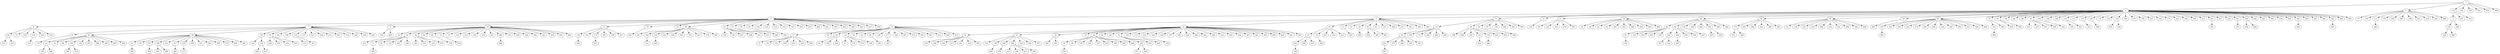 digraph {
  1 -> 3;
  1 -> 5;
  1 -> 174;
  1 -> 192;
  1 -> 233;
  1 -> 343;
  1 -> 378;
  1 -> 488;
  3 -> 0;
  3 -> 4;
  3 -> 9;
  3 -> 12;
  3 -> 21;
  3 -> 23;
  3 -> 26;
  3 -> 29;
  3 -> 34;
  3 -> 44;
  3 -> 45;
  3 -> 53;
  3 -> 65;
  3 -> 68;
  3 -> 86;
  3 -> 88;
  3 -> 92;
  3 -> 103;
  3 -> 106;
  3 -> 108;
  3 -> 110;
  3 -> 111;
  3 -> 127;
  3 -> 128;
  3 -> 131;
  3 -> 133;
  3 -> 139;
  3 -> 140;
  3 -> 147;
  3 -> 150;
  3 -> 165;
  3 -> 166;
  3 -> 179;
  3 -> 181;
  3 -> 184;
  3 -> 195;
  3 -> 213;
  3 -> 214;
  3 -> 221;
  3 -> 229;
  3 -> 241;
  3 -> 246;
  3 -> 262;
  3 -> 263;
  3 -> 264;
  3 -> 278;
  3 -> 280;
  3 -> 305;
  3 -> 346;
  3 -> 361;
  3 -> 400;
  3 -> 442;
  3 -> 464;
  3 -> 495;
  5 -> 77;
  5 -> 102;
  5 -> 113;
  5 -> 176;
  5 -> 258;
  5 -> 285;
  5 -> 298;
  5 -> 412;
  5 -> 419;
  5 -> 453;
  5 -> 486;
  174 -> 2;
  174 -> 223;
  174 -> 313;
  0 -> 6;
  0 -> 7;
  0 -> 8;
  0 -> 10;
  0 -> 11;
  0 -> 19;
  0 -> 25;
  0 -> 38;
  0 -> 41;
  0 -> 57;
  0 -> 59;
  0 -> 95;
  0 -> 104;
  0 -> 107;
  0 -> 114;
  0 -> 134;
  0 -> 153;
  0 -> 204;
  0 -> 254;
  0 -> 269;
  0 -> 281;
  0 -> 297;
  0 -> 328;
  0 -> 344;
  0 -> 423;
  0 -> 457;
  0 -> 476;
  4 -> 14;
  4 -> 15;
  4 -> 16;
  4 -> 27;
  4 -> 51;
  4 -> 54;
  4 -> 85;
  4 -> 87;
  4 -> 112;
  4 -> 209;
  4 -> 232;
  4 -> 341;
  4 -> 365;
  4 -> 461;
  9 -> 13;
  9 -> 48;
  9 -> 84;
  9 -> 97;
  9 -> 118;
  9 -> 224;
  9 -> 291;
  9 -> 306;
  12 -> 116;
  21 -> 98;
  21 -> 123;
  21 -> 183;
  21 -> 279;
  21 -> 355;
  23 -> 43;
  23 -> 56;
  23 -> 91;
  23 -> 93;
  23 -> 207;
  23 -> 353;
  23 -> 366;
  23 -> 430;
  23 -> 460;
  23 -> 492;
  26 -> 46;
  26 -> 80;
  26 -> 154;
  26 -> 169;
  26 -> 286;
  26 -> 352;
  26 -> 406;
  26 -> 440;
  29 -> 171;
  29 -> 205;
  29 -> 206;
  29 -> 242;
  29 -> 360;
  29 -> 483;
  34 -> 52;
  34 -> 142;
  34 -> 191;
  34 -> 250;
  34 -> 299;
  34 -> 319;
  34 -> 321;
  34 -> 388;
  34 -> 390;
  34 -> 438;
  44 -> 496;
  45 -> 167;
  45 -> 193;
  45 -> 236;
  45 -> 240;
  45 -> 275;
  45 -> 282;
  45 -> 290;
  45 -> 334;
  45 -> 350;
  45 -> 396;
  45 -> 421;
  45 -> 428;
  45 -> 445;
  53 -> 310;
  53 -> 385;
  65 -> 450;
  65 -> 494;
  92 -> 161;
  92 -> 237;
  92 -> 261;
  92 -> 359;
  103 -> 432;
  110 -> 194;
  110 -> 351;
  127 -> 312;
  128 -> 499;
  139 -> 302;
  139 -> 345;
  214 -> 455;
  241 -> 473;
  246 -> 458;
  246 -> 482;
  305 -> 449;
  442 -> 497;
  113 -> 480;
  2 -> 135;
  2 -> 296;
  6 -> 66;
  6 -> 74;
  6 -> 129;
  6 -> 138;
  6 -> 163;
  6 -> 322;
  7 -> 18;
  7 -> 36;
  7 -> 39;
  7 -> 58;
  7 -> 78;
  7 -> 89;
  7 -> 109;
  7 -> 119;
  7 -> 137;
  7 -> 227;
  7 -> 238;
  7 -> 272;
  7 -> 301;
  7 -> 314;
  7 -> 336;
  7 -> 354;
  7 -> 403;
  8 -> 182;
  8 -> 465;
  10 -> 22;
  10 -> 30;
  10 -> 40;
  10 -> 49;
  10 -> 69;
  10 -> 72;
  10 -> 73;
  10 -> 155;
  10 -> 215;
  10 -> 216;
  10 -> 219;
  10 -> 265;
  10 -> 266;
  10 -> 270;
  10 -> 308;
  10 -> 339;
  10 -> 358;
  10 -> 391;
  10 -> 418;
  10 -> 452;
  10 -> 462;
  11 -> 132;
  11 -> 156;
  11 -> 173;
  11 -> 185;
  11 -> 199;
  11 -> 357;
  19 -> 436;
  38 -> 82;
  38 -> 144;
  38 -> 218;
  38 -> 234;
  38 -> 259;
  38 -> 325;
  38 -> 327;
  38 -> 347;
  38 -> 374;
  38 -> 382;
  41 -> 130;
  41 -> 143;
  41 -> 257;
  41 -> 368;
  41 -> 451;
  57 -> 251;
  57 -> 289;
  95 -> 283;
  14 -> 17;
  14 -> 20;
  14 -> 28;
  14 -> 32;
  14 -> 55;
  14 -> 63;
  14 -> 99;
  14 -> 158;
  14 -> 177;
  14 -> 228;
  14 -> 267;
  14 -> 315;
  14 -> 383;
  14 -> 401;
  14 -> 431;
  14 -> 463;
  14 -> 475;
  15 -> 24;
  15 -> 31;
  15 -> 33;
  15 -> 35;
  15 -> 42;
  15 -> 50;
  15 -> 60;
  15 -> 75;
  15 -> 105;
  15 -> 115;
  15 -> 121;
  15 -> 146;
  15 -> 164;
  15 -> 187;
  15 -> 189;
  15 -> 220;
  15 -> 244;
  15 -> 292;
  15 -> 293;
  15 -> 323;
  15 -> 330;
  15 -> 356;
  15 -> 367;
  15 -> 384;
  15 -> 397;
  15 -> 408;
  15 -> 420;
  15 -> 441;
  15 -> 443;
  16 -> 47;
  16 -> 79;
  16 -> 247;
  16 -> 414;
  16 -> 415;
  27 -> 287;
  54 -> 485;
  85 -> 342;
  85 -> 387;
  85 -> 467;
  13 -> 64;
  13 -> 149;
  13 -> 172;
  13 -> 248;
  13 -> 429;
  13 -> 466;
  48 -> 196;
  48 -> 200;
  48 -> 333;
  48 -> 337;
  48 -> 376;
  48 -> 424;
  84 -> 454;
  97 -> 226;
  46 -> 81;
  46 -> 124;
  46 -> 253;
  46 -> 402;
  46 -> 478;
  80 -> 152;
  80 -> 294;
  80 -> 340;
  80 -> 393;
  154 -> 437;
  352 -> 407;
  352 -> 456;
  171 -> 372;
  171 -> 498;
  167 -> 364;
  310 -> 484;
  135 -> 329;
  135 -> 398;
  66 -> 413;
  66 -> 433;
  138 -> 373;
  18 -> 175;
  36 -> 61;
  36 -> 70;
  36 -> 96;
  36 -> 100;
  36 -> 178;
  36 -> 255;
  36 -> 288;
  36 -> 386;
  36 -> 389;
  36 -> 394;
  39 -> 117;
  39 -> 157;
  39 -> 197;
  39 -> 198;
  39 -> 212;
  39 -> 217;
  39 -> 239;
  39 -> 268;
  39 -> 271;
  39 -> 363;
  39 -> 369;
  39 -> 370;
  39 -> 404;
  39 -> 491;
  58 -> 120;
  58 -> 136;
  78 -> 208;
  78 -> 245;
  78 -> 252;
  78 -> 405;
  119 -> 151;
  119 -> 201;
  22 -> 273;
  30 -> 71;
  30 -> 83;
  30 -> 125;
  30 -> 243;
  30 -> 426;
  40 -> 203;
  40 -> 303;
  40 -> 375;
  40 -> 472;
  69 -> 276;
  72 -> 416;
  266 -> 469;
  132 -> 300;
  173 -> 477;
  144 -> 311;
  218 -> 380;
  17 -> 37;
  17 -> 62;
  17 -> 101;
  17 -> 230;
  17 -> 231;
  17 -> 304;
  17 -> 348;
  28 -> 94;
  28 -> 399;
  28 -> 434;
  32 -> 67;
  32 -> 170;
  32 -> 274;
  32 -> 338;
  99 -> 381;
  177 -> 427;
  24 -> 122;
  24 -> 148;
  24 -> 160;
  24 -> 317;
  24 -> 331;
  24 -> 332;
  24 -> 392;
  31 -> 141;
  31 -> 159;
  31 -> 168;
  31 -> 186;
  31 -> 320;
  31 -> 326;
  31 -> 377;
  33 -> 202;
  33 -> 362;
  42 -> 76;
  42 -> 90;
  42 -> 126;
  42 -> 145;
  42 -> 235;
  42 -> 335;
  42 -> 395;
  42 -> 425;
  42 -> 468;
  75 -> 180;
  75 -> 225;
  75 -> 481;
  115 -> 379;
  47 -> 222;
  47 -> 349;
  47 -> 447;
  79 -> 459;
  64 -> 211;
  64 -> 277;
  64 -> 309;
  64 -> 324;
  64 -> 435;
  337 -> 479;
  376 -> 489;
  81 -> 162;
  152 -> 307;
  152 -> 410;
  294 -> 487;
  61 -> 190;
  61 -> 448;
  100 -> 284;
  100 -> 474;
  117 -> 260;
  197 -> 439;
  198 -> 422;
  198 -> 446;
  217 -> 295;
  239 -> 371;
  136 -> 409;
  136 -> 470;
  71 -> 493;
  159 -> 249;
  168 -> 188;
  186 -> 210;
  186 -> 256;
  186 -> 411;
  186 -> 444;
  76 -> 316;
  180 -> 471;
  180 -> 490;
  222 -> 318;
  211 -> 417;
}